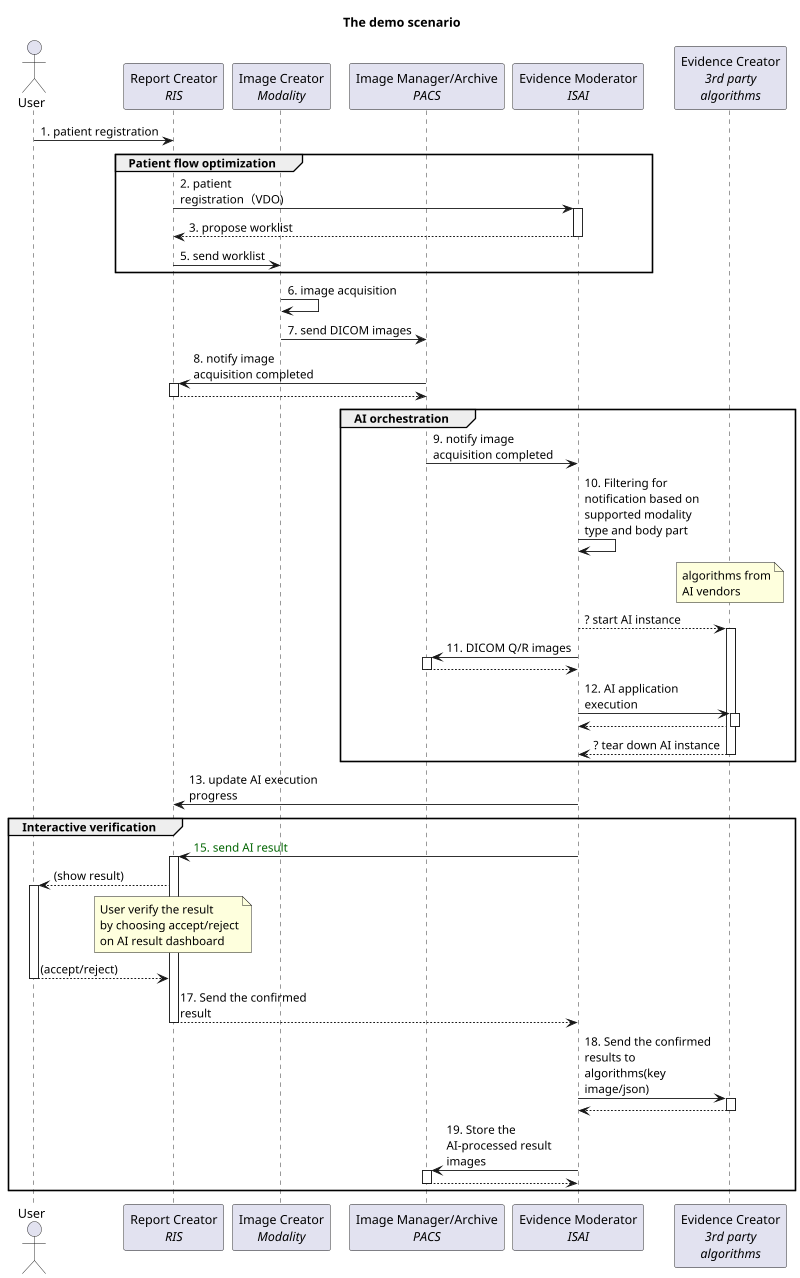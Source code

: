 @startuml
title "The demo scenario"
skinparam maxMessageSize 150
scale 800 width

'/*
'优先级和参与者有关。
'Actors:
'----------
'Report Creator ?
'Report Reader ?
'Rendered Report Reader ?
'Report Repository ?
'Image Manager/Image Archive
'Image Display
'Image Display Invoker
'Evidence Creator
'Evidence Moderator ? <- ISAI
'*/

actor "User" as U
participant "Report Creator\n//RIS//" as R
participant "Image Creator\n//Modality//" as M
participant "Image Manager/Archive\n//PACS//" as P
participant "Evidence Moderator\n//ISAI//" as I
participant "Evidence Creator\n//3rd party//\n//algorithms//" as S

U -> R: 1. patient registration
group Patient flow optimization
R -> I++: 2. patient registration（VDO)
return 3. propose worklist
R -> M: 5. send worklist
end

M -> M: 6. image acquisition
M -> P: 7. send DICOM images
P -> R++: 8. notify image acquisition completed
return
group AI orchestration
P -> I: 9. notify image acquisition completed

I -> I: 10. Filtering for notification based on supported modality type and body part
note over S
algorithms from
AI vendors
end note
I --> S++: ? start AI instance
I -> P++: 11. DICOM Q/R images
return
I -> S++: 12. AI application execution
return
return ? tear down AI instance
end
I -> R: 13. update AI execution progress

group Interactive verification
I -> R++: <font color="darkgreen">15. send AI result
R --> U++: (show result)
note over R
User verify the result
by choosing accept/reject
on AI result dashboard
end note
return (accept/reject)
return 17. Send the confirmed result
I -> S++: 18. Send the confirmed results to algorithms(key image/json)
return
I -> P++: 19. Store the AI-processed result images
return
end
@enduml
